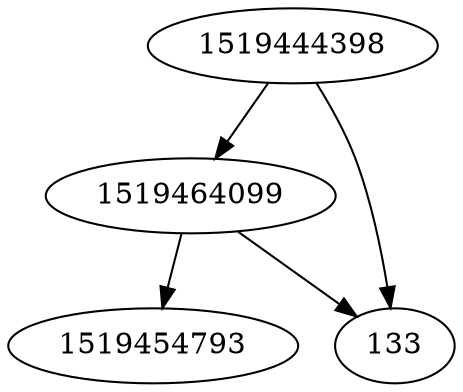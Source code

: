 strict digraph  {
1519454793;
1519464099;
133;
1519444398;
1519464099 -> 1519454793;
1519464099 -> 133;
1519444398 -> 133;
1519444398 -> 1519464099;
}
